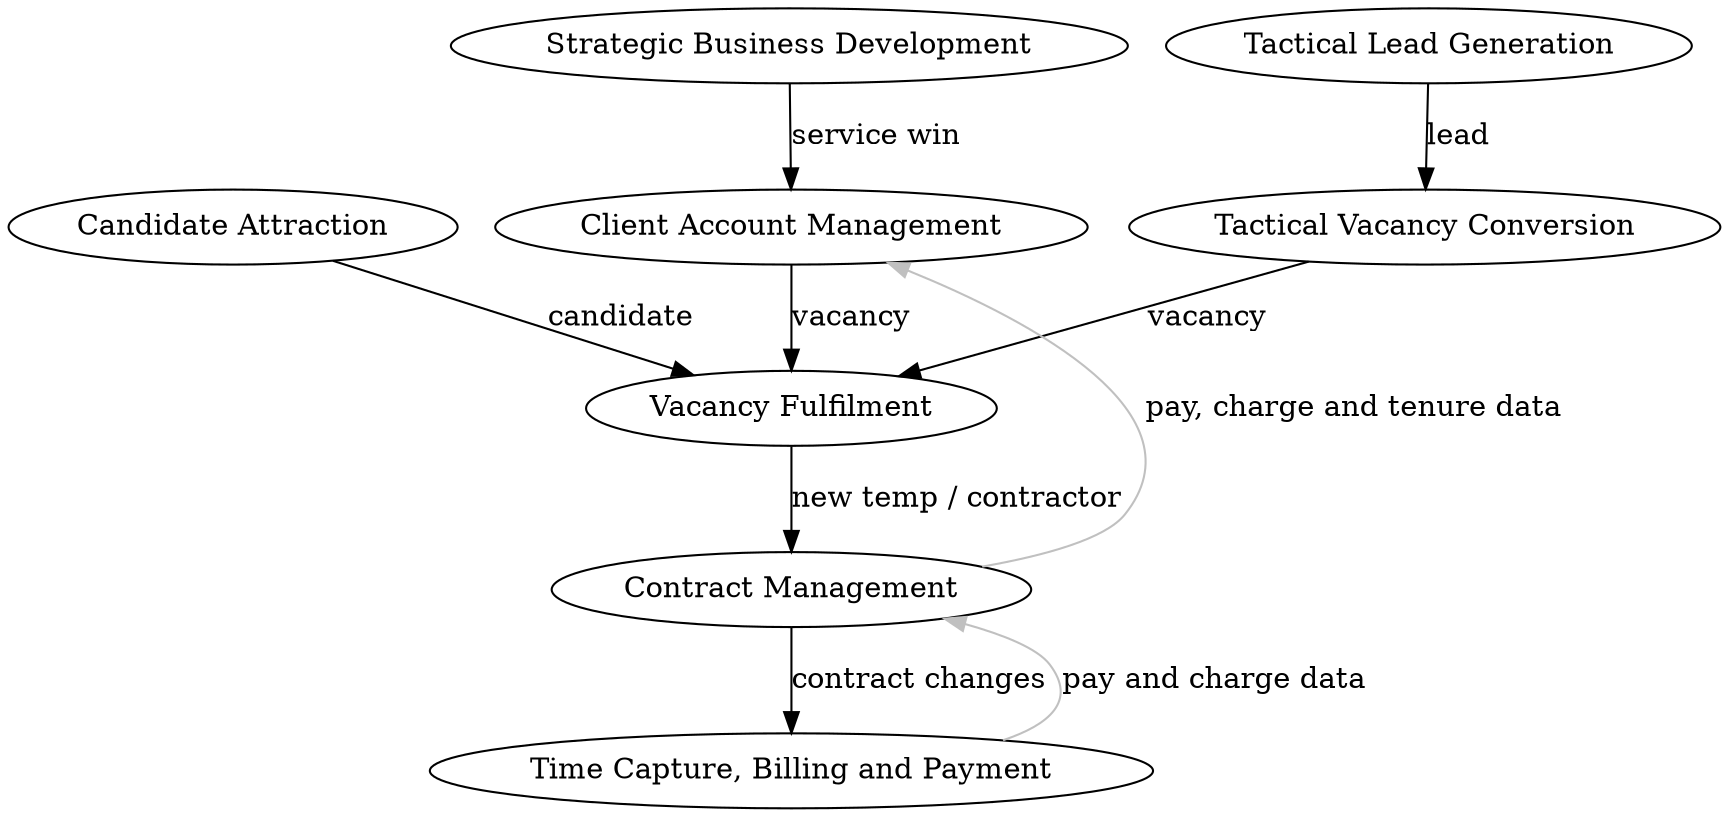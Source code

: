 digraph CombinedProcessModel {
  CAT [ URL="CAT" label="Candidate Attraction" ];
	TLG [ URL="TLG" label="Tactical Lead Generation" ];
	TVC [ URL="TVC" label="Tactical Vacancy Conversion" ]; TLG -> TVC [ label="lead" ];
	SBD [ URL="SBD" label="Strategic Business Development" ];
  CAM [ URL="CAM" label="Client Account Management" ]; SBD -> CAM [ label="service win"];
	VFF [ URL="VFF" label="Vacancy Fulfilment" ]; TVC -> VFF [ label="vacancy" ]; CAM -> VFF [ label="vacancy" ]; CAT -> VFF [ label="candidate" ];
  CMG [ URL="CMG" label="Contract Management" ]; VFF -> CMG [ label="new temp / contractor" ];
  TBP [ URL="TBP" label="Time Capture, Billing and Payment" ]; CMG -> TBP [ label="contract changes" ];
  TBP -> CMG [ constraint=false color="gray" label="pay and charge data" ];
  CMG -> CAM [ constraint=false color="gray" label="pay, charge and tenure data" ];
}